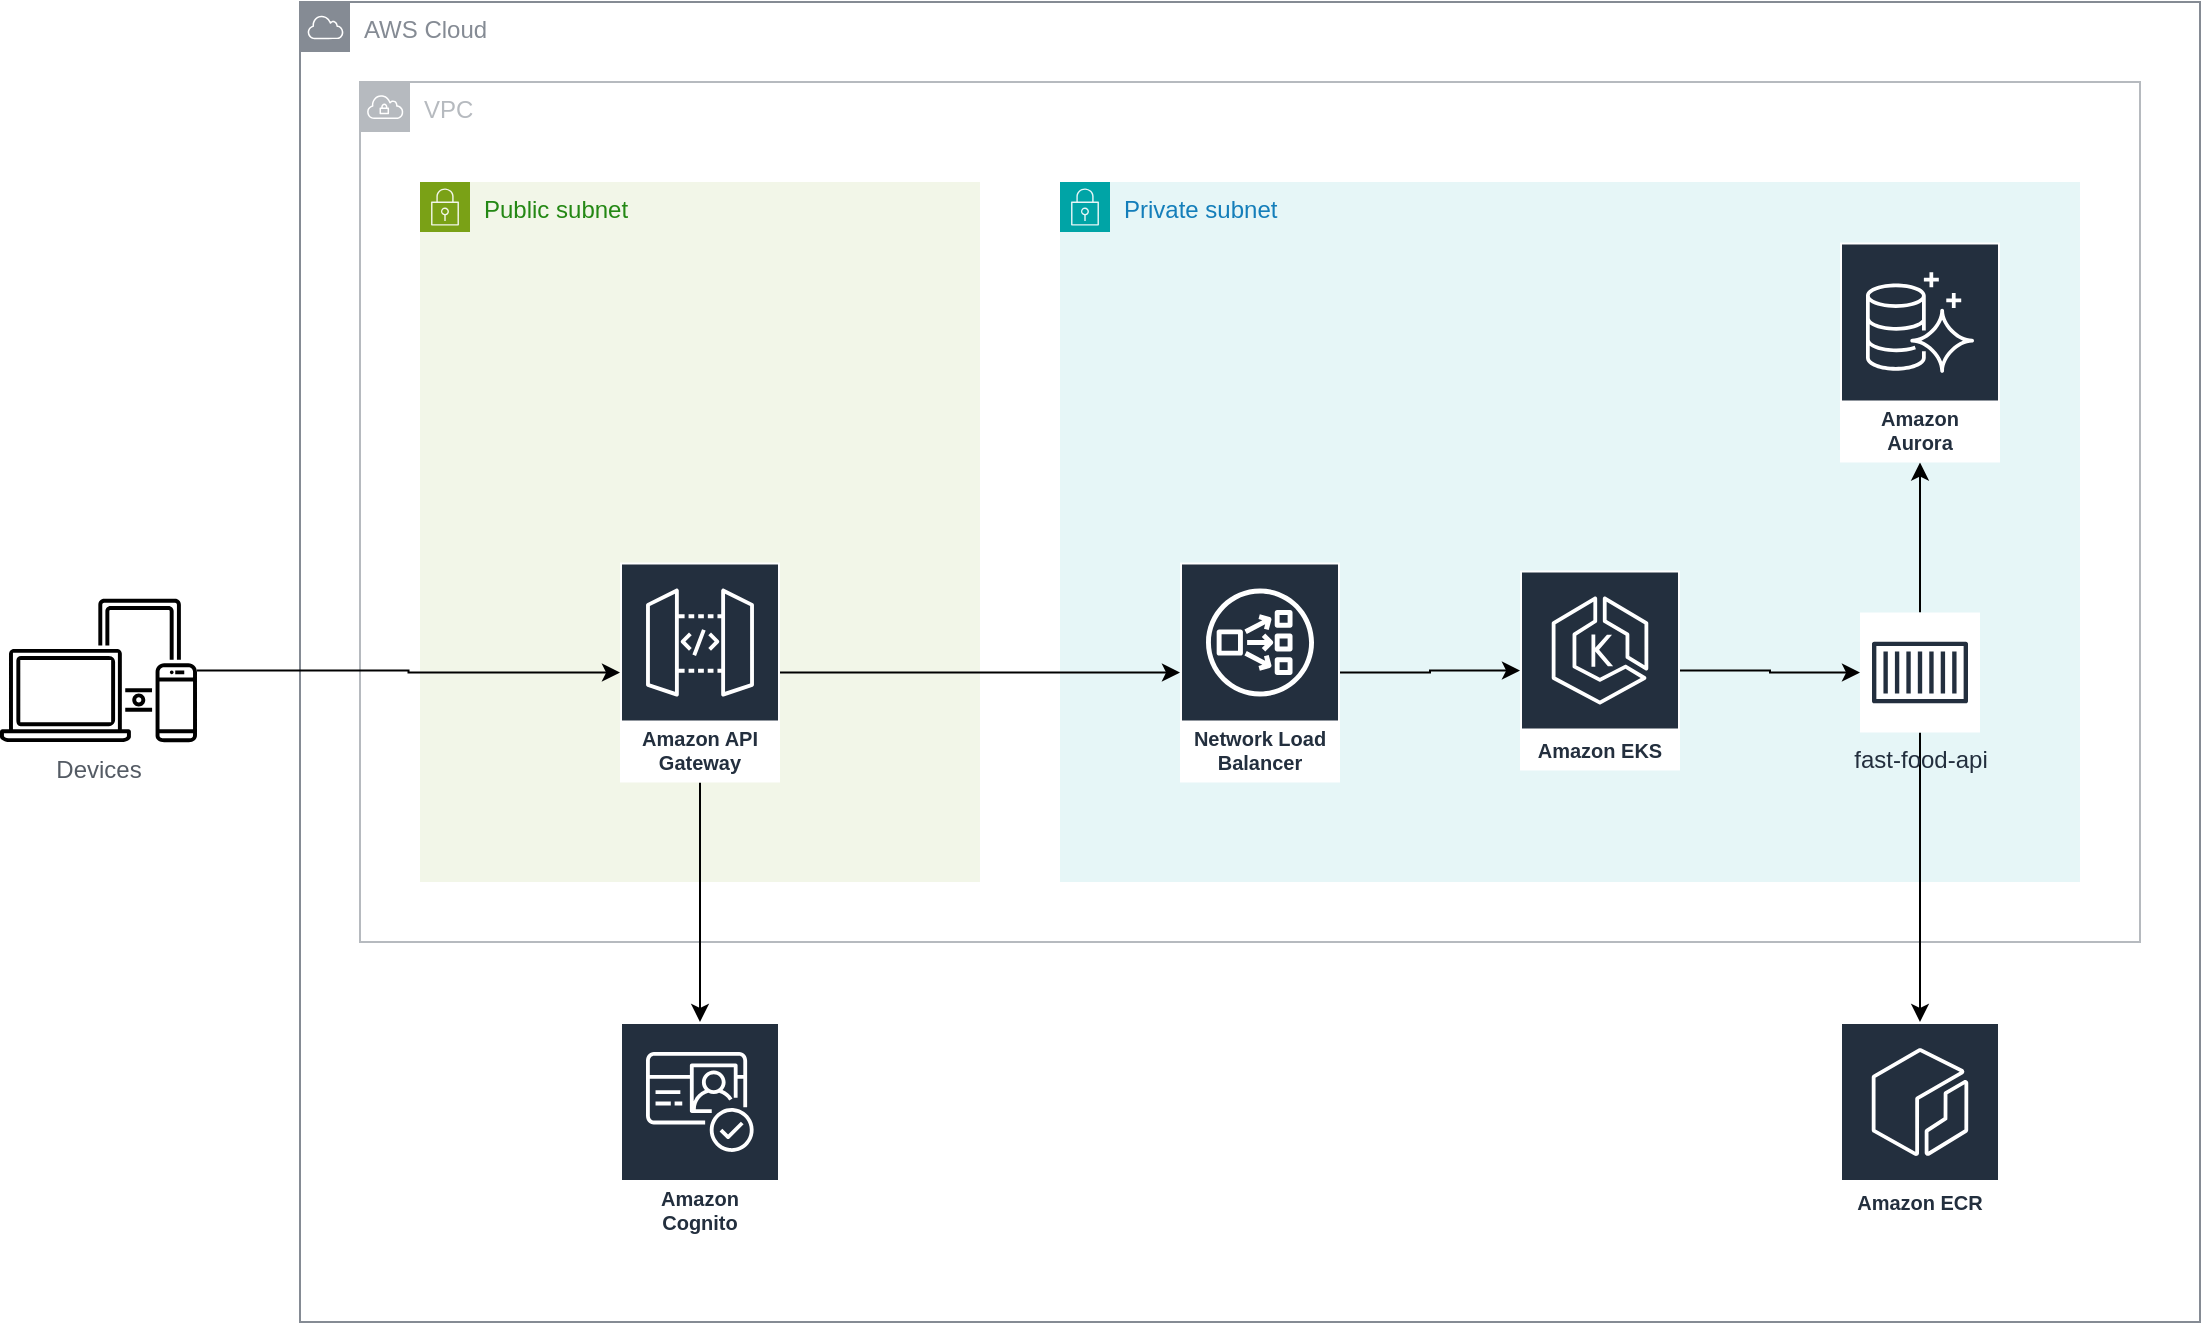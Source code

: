 <mxfile version="24.0.2" type="device">
  <diagram name="Página-1" id="tG4gKfh2Rcvcx-JtPzdS">
    <mxGraphModel dx="1687" dy="878" grid="1" gridSize="10" guides="1" tooltips="1" connect="1" arrows="1" fold="1" page="1" pageScale="1" pageWidth="827" pageHeight="1169" math="0" shadow="0">
      <root>
        <mxCell id="0" />
        <mxCell id="1" parent="0" />
        <mxCell id="oaoh2aNcwrlBlIq6WkfK-6" value="AWS Cloud" style="sketch=0;outlineConnect=0;gradientColor=none;html=1;whiteSpace=wrap;fontSize=12;fontStyle=0;shape=mxgraph.aws4.group;grIcon=mxgraph.aws4.group_aws_cloud;strokeColor=#858B94;fillColor=#FFFFFF;verticalAlign=top;align=left;spacingLeft=30;fontColor=#858B94;dashed=0;" parent="1" vertex="1">
          <mxGeometry x="420" y="50" width="950" height="660" as="geometry" />
        </mxCell>
        <mxCell id="oaoh2aNcwrlBlIq6WkfK-30" value="VPC" style="sketch=0;outlineConnect=0;gradientColor=none;html=1;whiteSpace=wrap;fontSize=12;fontStyle=0;shape=mxgraph.aws4.group;grIcon=mxgraph.aws4.group_vpc;strokeColor=#B6BABF;fillColor=#FFFFFF;verticalAlign=top;align=left;spacingLeft=30;fontColor=#B6BABF;dashed=0;" parent="1" vertex="1">
          <mxGeometry x="450" y="90" width="890" height="430" as="geometry" />
        </mxCell>
        <mxCell id="wbJ7AK4Cjy9MFqET-5yj-14" value="Private subnet" style="points=[[0,0],[0.25,0],[0.5,0],[0.75,0],[1,0],[1,0.25],[1,0.5],[1,0.75],[1,1],[0.75,1],[0.5,1],[0.25,1],[0,1],[0,0.75],[0,0.5],[0,0.25]];outlineConnect=0;gradientColor=none;html=1;whiteSpace=wrap;fontSize=12;fontStyle=0;container=1;pointerEvents=0;collapsible=0;recursiveResize=0;shape=mxgraph.aws4.group;grIcon=mxgraph.aws4.group_security_group;grStroke=0;strokeColor=#00A4A6;fillColor=#E6F6F7;verticalAlign=top;align=left;spacingLeft=30;fontColor=#147EBA;dashed=0;" vertex="1" parent="1">
          <mxGeometry x="800" y="140" width="510" height="350" as="geometry" />
        </mxCell>
        <mxCell id="wbJ7AK4Cjy9MFqET-5yj-15" value="Network Load Balancer" style="sketch=0;outlineConnect=0;fontColor=#232F3E;gradientColor=none;strokeColor=#ffffff;fillColor=#232F3E;dashed=0;verticalLabelPosition=middle;verticalAlign=bottom;align=center;html=1;whiteSpace=wrap;fontSize=10;fontStyle=1;spacing=3;shape=mxgraph.aws4.productIcon;prIcon=mxgraph.aws4.network_load_balancer;" vertex="1" parent="wbJ7AK4Cjy9MFqET-5yj-14">
          <mxGeometry x="60" y="190.25" width="80" height="110" as="geometry" />
        </mxCell>
        <mxCell id="wbJ7AK4Cjy9MFqET-5yj-13" value="Public subnet" style="points=[[0,0],[0.25,0],[0.5,0],[0.75,0],[1,0],[1,0.25],[1,0.5],[1,0.75],[1,1],[0.75,1],[0.5,1],[0.25,1],[0,1],[0,0.75],[0,0.5],[0,0.25]];outlineConnect=0;gradientColor=none;html=1;whiteSpace=wrap;fontSize=12;fontStyle=0;container=1;pointerEvents=0;collapsible=0;recursiveResize=0;shape=mxgraph.aws4.group;grIcon=mxgraph.aws4.group_security_group;grStroke=0;strokeColor=#7AA116;fillColor=#F2F6E8;verticalAlign=top;align=left;spacingLeft=30;fontColor=#248814;dashed=0;" vertex="1" parent="1">
          <mxGeometry x="480" y="140" width="280" height="350" as="geometry" />
        </mxCell>
        <mxCell id="oaoh2aNcwrlBlIq6WkfK-20" style="edgeStyle=orthogonalEdgeStyle;rounded=0;orthogonalLoop=1;jettySize=auto;html=1;" parent="1" source="oaoh2aNcwrlBlIq6WkfK-4" target="oaoh2aNcwrlBlIq6WkfK-19" edge="1">
          <mxGeometry relative="1" as="geometry" />
        </mxCell>
        <mxCell id="oaoh2aNcwrlBlIq6WkfK-4" value="Devices" style="sketch=0;outlineConnect=0;gradientColor=none;fontColor=#545B64;strokeColor=none;fillColor=#000000;dashed=0;verticalLabelPosition=bottom;verticalAlign=top;align=center;html=1;fontSize=12;fontStyle=0;aspect=fixed;shape=mxgraph.aws4.illustration_devices;pointerEvents=1" parent="1" vertex="1">
          <mxGeometry x="270" y="348.3" width="98.49" height="71.9" as="geometry" />
        </mxCell>
        <mxCell id="oaoh2aNcwrlBlIq6WkfK-9" value="Amazon ECR" style="sketch=0;outlineConnect=0;fontColor=#232F3E;gradientColor=none;strokeColor=#ffffff;fillColor=#232F3E;dashed=0;verticalLabelPosition=middle;verticalAlign=bottom;align=center;html=1;whiteSpace=wrap;fontSize=10;fontStyle=1;spacing=3;shape=mxgraph.aws4.productIcon;prIcon=mxgraph.aws4.ecr;" parent="1" vertex="1">
          <mxGeometry x="1190" y="560" width="80" height="100" as="geometry" />
        </mxCell>
        <mxCell id="wbJ7AK4Cjy9MFqET-5yj-4" style="edgeStyle=orthogonalEdgeStyle;rounded=0;orthogonalLoop=1;jettySize=auto;html=1;" edge="1" parent="1" source="wbJ7AK4Cjy9MFqET-5yj-15" target="wbJ7AK4Cjy9MFqET-5yj-3">
          <mxGeometry relative="1" as="geometry">
            <mxPoint x="920" y="385.294" as="sourcePoint" />
          </mxGeometry>
        </mxCell>
        <mxCell id="oaoh2aNcwrlBlIq6WkfK-22" style="edgeStyle=orthogonalEdgeStyle;rounded=0;orthogonalLoop=1;jettySize=auto;html=1;" parent="1" source="oaoh2aNcwrlBlIq6WkfK-17" target="oaoh2aNcwrlBlIq6WkfK-9" edge="1">
          <mxGeometry relative="1" as="geometry" />
        </mxCell>
        <mxCell id="oaoh2aNcwrlBlIq6WkfK-32" style="edgeStyle=orthogonalEdgeStyle;rounded=0;orthogonalLoop=1;jettySize=auto;html=1;" parent="1" target="oaoh2aNcwrlBlIq6WkfK-31" edge="1" source="oaoh2aNcwrlBlIq6WkfK-17">
          <mxGeometry relative="1" as="geometry">
            <mxPoint x="1230" y="440.25" as="sourcePoint" />
          </mxGeometry>
        </mxCell>
        <mxCell id="oaoh2aNcwrlBlIq6WkfK-17" value="fast-food-api" style="sketch=0;outlineConnect=0;fontColor=#232F3E;gradientColor=none;strokeColor=#232F3E;fillColor=#ffffff;dashed=0;verticalLabelPosition=bottom;verticalAlign=top;align=center;html=1;fontSize=12;fontStyle=0;aspect=fixed;shape=mxgraph.aws4.resourceIcon;resIcon=mxgraph.aws4.container_1;" parent="1" vertex="1">
          <mxGeometry x="1200" y="355.25" width="60" height="60" as="geometry" />
        </mxCell>
        <mxCell id="oaoh2aNcwrlBlIq6WkfK-24" style="edgeStyle=orthogonalEdgeStyle;rounded=0;orthogonalLoop=1;jettySize=auto;html=1;" parent="1" source="oaoh2aNcwrlBlIq6WkfK-19" target="wbJ7AK4Cjy9MFqET-5yj-15" edge="1">
          <mxGeometry relative="1" as="geometry">
            <mxPoint x="840" y="385" as="targetPoint" />
          </mxGeometry>
        </mxCell>
        <mxCell id="wbJ7AK4Cjy9MFqET-5yj-2" style="edgeStyle=orthogonalEdgeStyle;rounded=0;orthogonalLoop=1;jettySize=auto;html=1;" edge="1" parent="1" source="oaoh2aNcwrlBlIq6WkfK-19" target="oaoh2aNcwrlBlIq6WkfK-28">
          <mxGeometry relative="1" as="geometry" />
        </mxCell>
        <mxCell id="oaoh2aNcwrlBlIq6WkfK-19" value="Amazon API Gateway" style="sketch=0;outlineConnect=0;fontColor=#232F3E;gradientColor=none;strokeColor=#ffffff;fillColor=#232F3E;dashed=0;verticalLabelPosition=middle;verticalAlign=bottom;align=center;html=1;whiteSpace=wrap;fontSize=10;fontStyle=1;spacing=3;shape=mxgraph.aws4.productIcon;prIcon=mxgraph.aws4.api_gateway;" parent="1" vertex="1">
          <mxGeometry x="580" y="330.25" width="80" height="110" as="geometry" />
        </mxCell>
        <mxCell id="oaoh2aNcwrlBlIq6WkfK-28" value="Amazon Cognito" style="sketch=0;outlineConnect=0;fontColor=#232F3E;gradientColor=none;strokeColor=#ffffff;fillColor=#232F3E;dashed=0;verticalLabelPosition=middle;verticalAlign=bottom;align=center;html=1;whiteSpace=wrap;fontSize=10;fontStyle=1;spacing=3;shape=mxgraph.aws4.productIcon;prIcon=mxgraph.aws4.cognito;" parent="1" vertex="1">
          <mxGeometry x="580" y="560" width="80" height="110" as="geometry" />
        </mxCell>
        <mxCell id="oaoh2aNcwrlBlIq6WkfK-31" value="Amazon&#xa;Aurora" style="sketch=0;outlineConnect=0;fontColor=#232F3E;gradientColor=none;strokeColor=#ffffff;fillColor=#232F3E;dashed=0;verticalLabelPosition=middle;verticalAlign=bottom;align=center;html=1;whiteSpace=wrap;fontSize=10;fontStyle=1;spacing=3;shape=mxgraph.aws4.productIcon;prIcon=mxgraph.aws4.aurora;" parent="1" vertex="1">
          <mxGeometry x="1190" y="170.25" width="80" height="110" as="geometry" />
        </mxCell>
        <mxCell id="wbJ7AK4Cjy9MFqET-5yj-5" style="edgeStyle=orthogonalEdgeStyle;rounded=0;orthogonalLoop=1;jettySize=auto;html=1;" edge="1" parent="1" source="wbJ7AK4Cjy9MFqET-5yj-3" target="oaoh2aNcwrlBlIq6WkfK-17">
          <mxGeometry relative="1" as="geometry" />
        </mxCell>
        <mxCell id="wbJ7AK4Cjy9MFqET-5yj-3" value="Amazon EKS" style="sketch=0;outlineConnect=0;fontColor=#232F3E;gradientColor=none;strokeColor=#ffffff;fillColor=#232F3E;dashed=0;verticalLabelPosition=middle;verticalAlign=bottom;align=center;html=1;whiteSpace=wrap;fontSize=10;fontStyle=1;spacing=3;shape=mxgraph.aws4.productIcon;prIcon=mxgraph.aws4.eks;" vertex="1" parent="1">
          <mxGeometry x="1030" y="334.25" width="80" height="100" as="geometry" />
        </mxCell>
      </root>
    </mxGraphModel>
  </diagram>
</mxfile>
